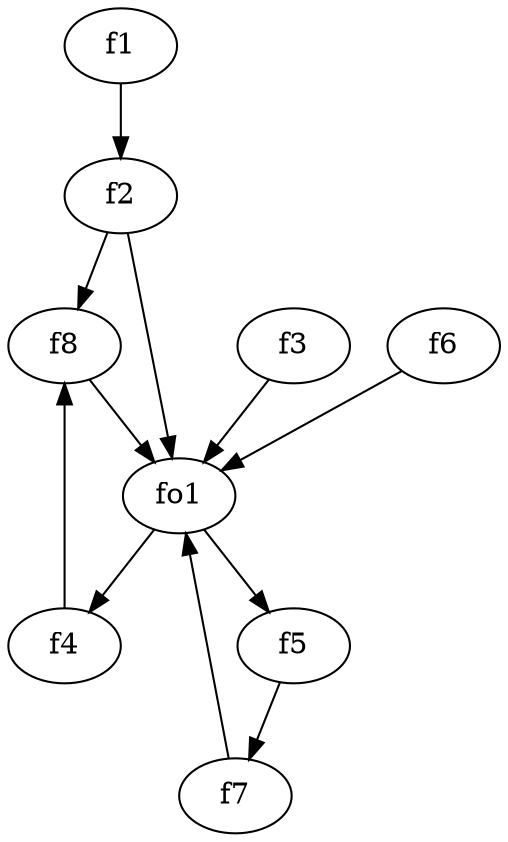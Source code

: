 strict digraph  {
f1;
f2;
f3;
f4;
f5;
f6;
f7;
f8;
fo1;
f1 -> f2  [weight=2];
f2 -> fo1  [weight=2];
f2 -> f8  [weight=2];
f3 -> fo1  [weight=2];
f4 -> f8  [weight=2];
f5 -> f7  [weight=2];
f6 -> fo1  [weight=2];
f7 -> fo1  [weight=2];
f8 -> fo1  [weight=2];
fo1 -> f4  [weight=2];
fo1 -> f5  [weight=2];
}
